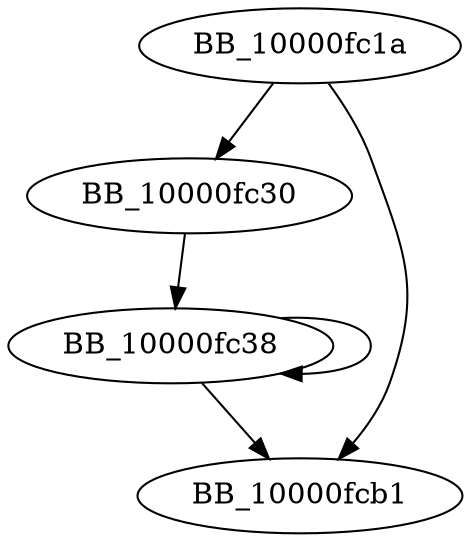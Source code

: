 DiGraph __Z4PRGASt6vectorIhSaIhEES1_RS1_{
BB_10000fc1a->BB_10000fc30
BB_10000fc1a->BB_10000fcb1
BB_10000fc30->BB_10000fc38
BB_10000fc38->BB_10000fc38
BB_10000fc38->BB_10000fcb1
}
